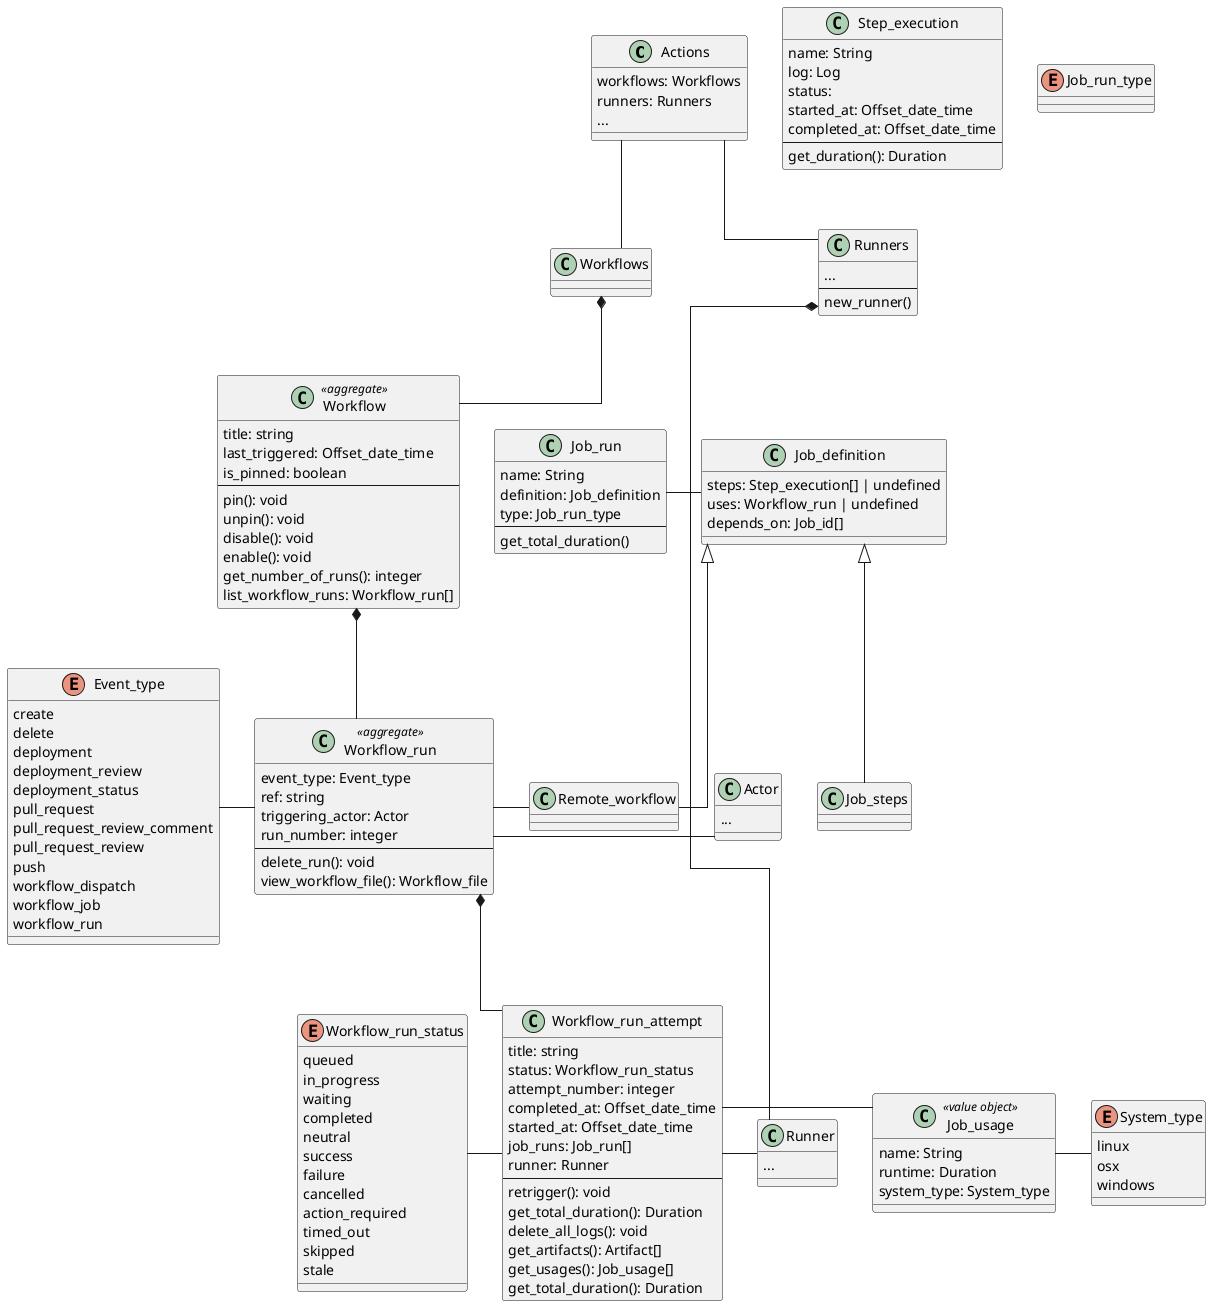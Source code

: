 @startuml
skinparam linetype ortho

class Actions {
    workflows: Workflows
    runners: Runners
    ...
    ' caches: Cache[]
    ' deployments: Deployment[]
    ' attestations: Attestation[]
    ' runners: Runners
}
Actions -right- Runners
Actions -down- Workflows
' Actions -right- Cache

class Runners {
    ...
    ---
    new_runner()
}
Runners *- Runner

class Runner {
    ...
}

' class Cache {
'     id
'     ref: string
'     last_used
'     time_created
'     size
'     ---
'     delete()
' }

class Workflows {
}
Workflows *-down- Workflow

class Workflow <<aggregate>> {
    title: string
    last_triggered: Offset_date_time
    is_pinned: boolean
    ---
    pin(): void
    unpin(): void
    disable(): void
    enable(): void
    get_number_of_runs(): integer
    list_workflow_runs: Workflow_run[]
}
Workflow *-down- Workflow_run

class Workflow_run <<aggregate>> {
    event_type: Event_type
    ref: string
    triggering_actor: Actor
    run_number: integer
    ' workflow_run_type
    ---
    delete_run(): void
    view_workflow_file(): Workflow_file
}
Workflow_run - Actor
Workflow_run *-down- Workflow_run_attempt
Workflow_run -left- Event_type

enum Event_type {
    create
    delete
    deployment
    deployment_review
    deployment_status
    pull_request
    pull_request_review_comment
    pull_request_review
    push
    workflow_dispatch
    workflow_job
    workflow_run
}

class Workflow_run_attempt {
    title: string
    status: Workflow_run_status
    attempt_number: integer
    completed_at: Offset_date_time
    started_at: Offset_date_time
    job_runs: Job_run[]
    runner: Runner
    ---
    retrigger(): void
    get_total_duration(): Duration
    delete_all_logs(): void
    get_artifacts(): Artifact[]
    get_usages(): Job_usage[]
    get_total_duration(): Duration
}
Workflow_run_attempt -left- Workflow_run_status
Workflow_run_attempt - Job_usage
Workflow_run_attempt - Runner

enum Workflow_run_status {
    queued
    in_progress
    waiting
    completed
    neutral
    success
    failure
    cancelled
    action_required
    timed_out
    skipped
    stale
}

class Job_definition {
    steps: Step_execution[] | undefined
    uses: Workflow_run | undefined
    depends_on: Job_id[]
}
Job_definition <|-- Remote_workflow
Job_definition <|-- Job_steps

class Remote_workflow {}
Remote_workflow - Workflow_run

class Job_steps {}

class Job_run {
    name: String
    definition: Job_definition
    type: Job_run_type
    ---
    get_total_duration()
}
Job_run - Job_definition

class Step_execution {
    name: String
    log: Log
    status:
    started_at: Offset_date_time
    completed_at: Offset_date_time
    ---
    get_duration(): Duration
}

class Actor {
    ...
}

class Job_usage <<value object>> {
    name: String
    runtime: Duration
    system_type: System_type
}
Job_usage - System_type

enum System_type {
    linux
    osx
    windows
}

enum Job_run_type {

}
@enduml
